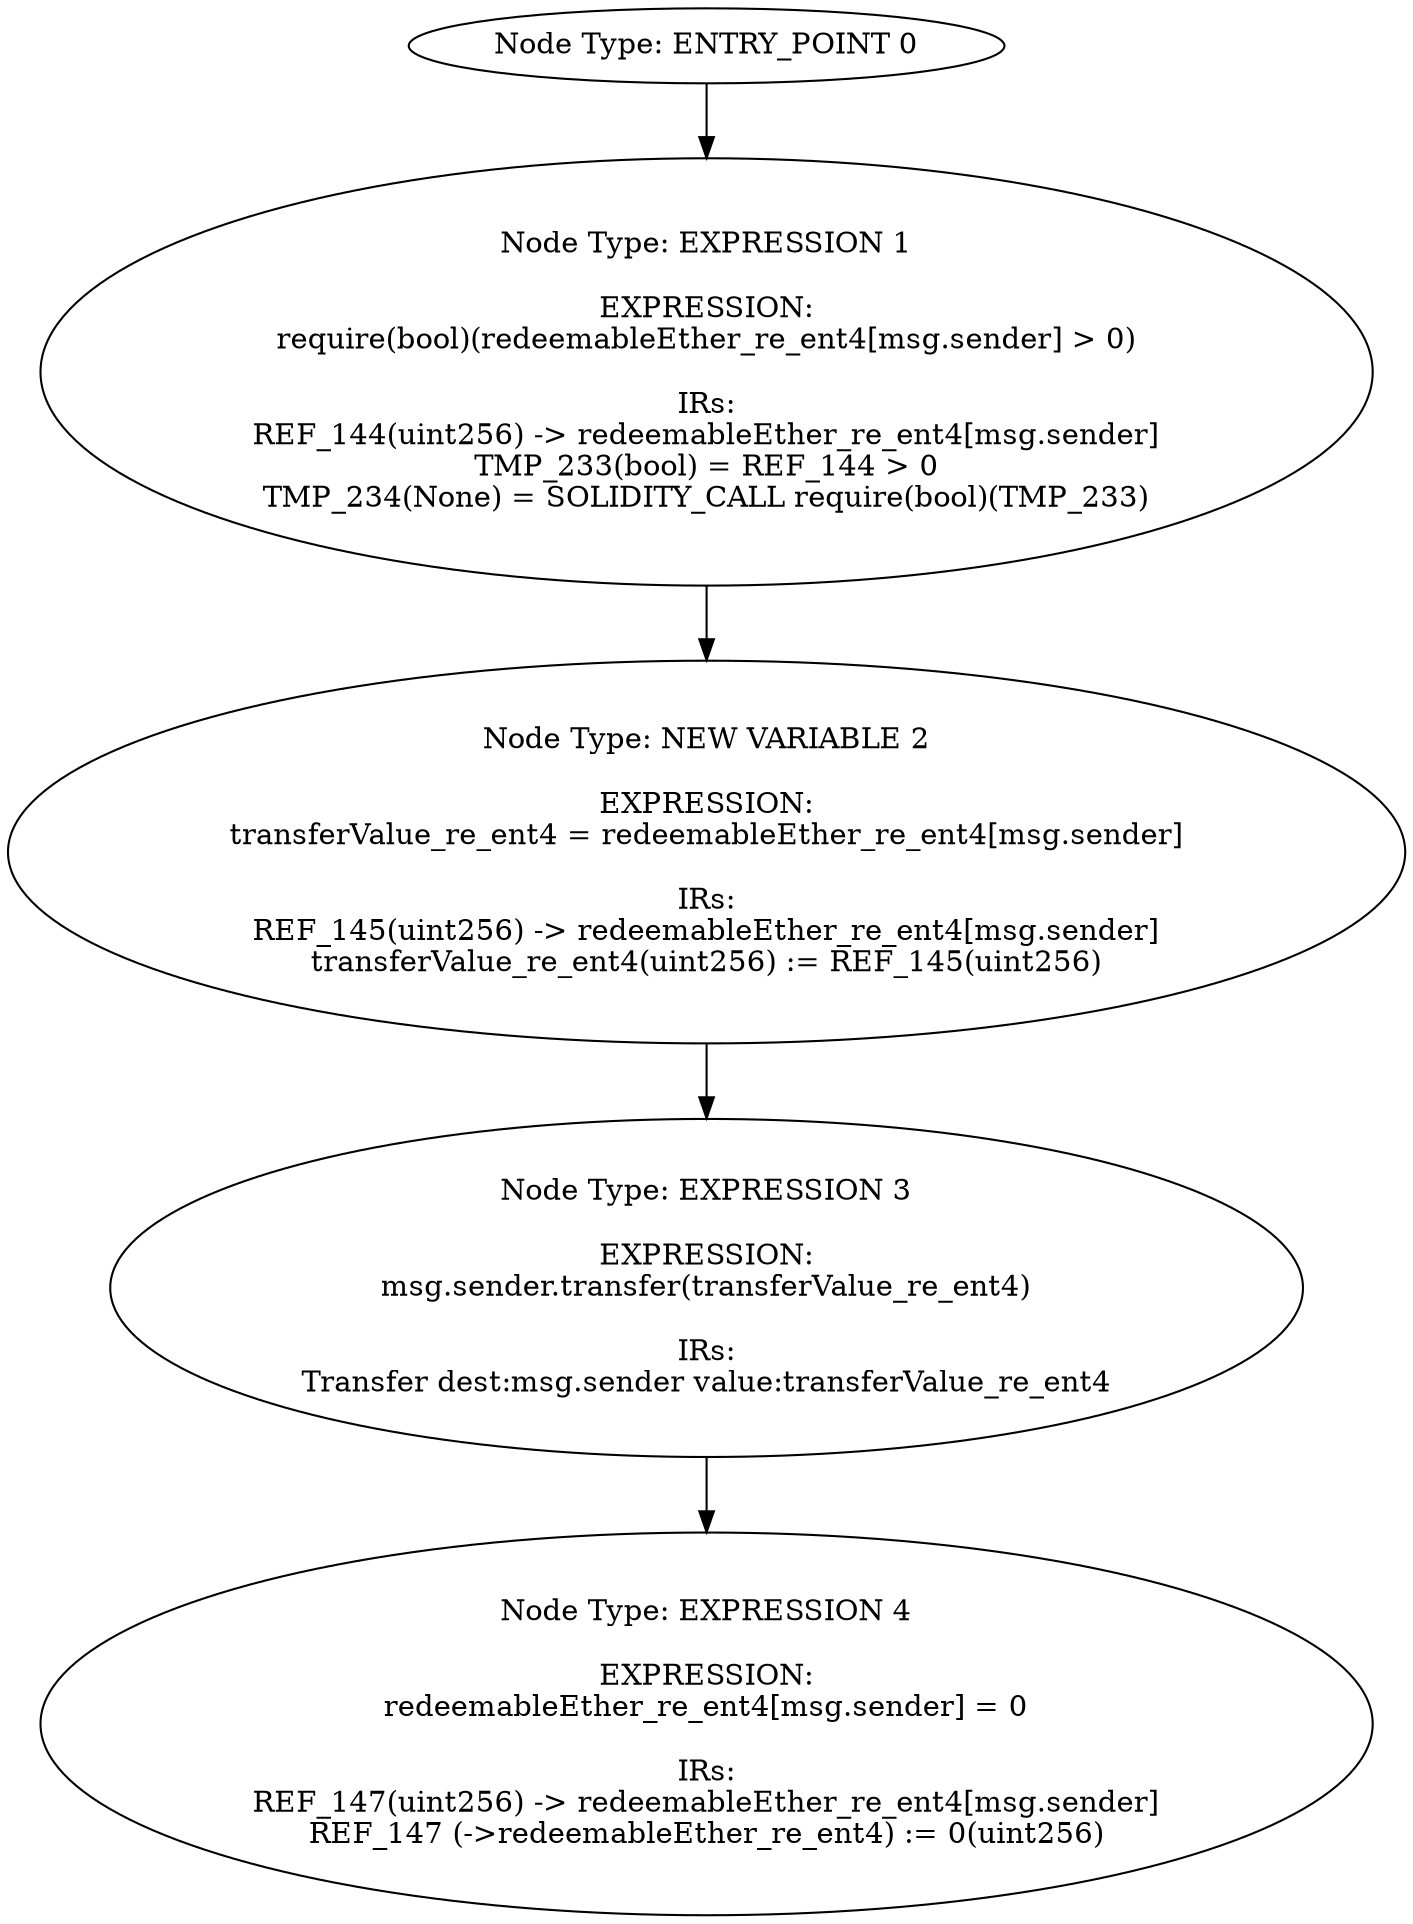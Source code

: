 digraph{
0[label="Node Type: ENTRY_POINT 0
"];
0->1;
1[label="Node Type: EXPRESSION 1

EXPRESSION:
require(bool)(redeemableEther_re_ent4[msg.sender] > 0)

IRs:
REF_144(uint256) -> redeemableEther_re_ent4[msg.sender]
TMP_233(bool) = REF_144 > 0
TMP_234(None) = SOLIDITY_CALL require(bool)(TMP_233)"];
1->2;
2[label="Node Type: NEW VARIABLE 2

EXPRESSION:
transferValue_re_ent4 = redeemableEther_re_ent4[msg.sender]

IRs:
REF_145(uint256) -> redeemableEther_re_ent4[msg.sender]
transferValue_re_ent4(uint256) := REF_145(uint256)"];
2->3;
3[label="Node Type: EXPRESSION 3

EXPRESSION:
msg.sender.transfer(transferValue_re_ent4)

IRs:
Transfer dest:msg.sender value:transferValue_re_ent4"];
3->4;
4[label="Node Type: EXPRESSION 4

EXPRESSION:
redeemableEther_re_ent4[msg.sender] = 0

IRs:
REF_147(uint256) -> redeemableEther_re_ent4[msg.sender]
REF_147 (->redeemableEther_re_ent4) := 0(uint256)"];
}

